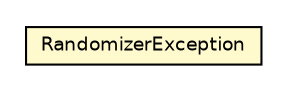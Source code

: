 #!/usr/local/bin/dot
#
# Class diagram 
# Generated by UMLGraph version R5_6 (http://www.umlgraph.org/)
#

digraph G {
	edge [fontname="Helvetica",fontsize=10,labelfontname="Helvetica",labelfontsize=10];
	node [fontname="Helvetica",fontsize=10,shape=plaintext];
	nodesep=0.25;
	ranksep=0.5;
	// net.ljcomputing.randy.exception.RandomizerException
	c234 [label=<<table title="net.ljcomputing.randy.exception.RandomizerException" border="0" cellborder="1" cellspacing="0" cellpadding="2" port="p" bgcolor="lemonChiffon" href="./RandomizerException.html">
		<tr><td><table border="0" cellspacing="0" cellpadding="1">
<tr><td align="center" balign="center"> RandomizerException </td></tr>
		</table></td></tr>
		</table>>, URL="./RandomizerException.html", fontname="Helvetica", fontcolor="black", fontsize=9.0];
}

